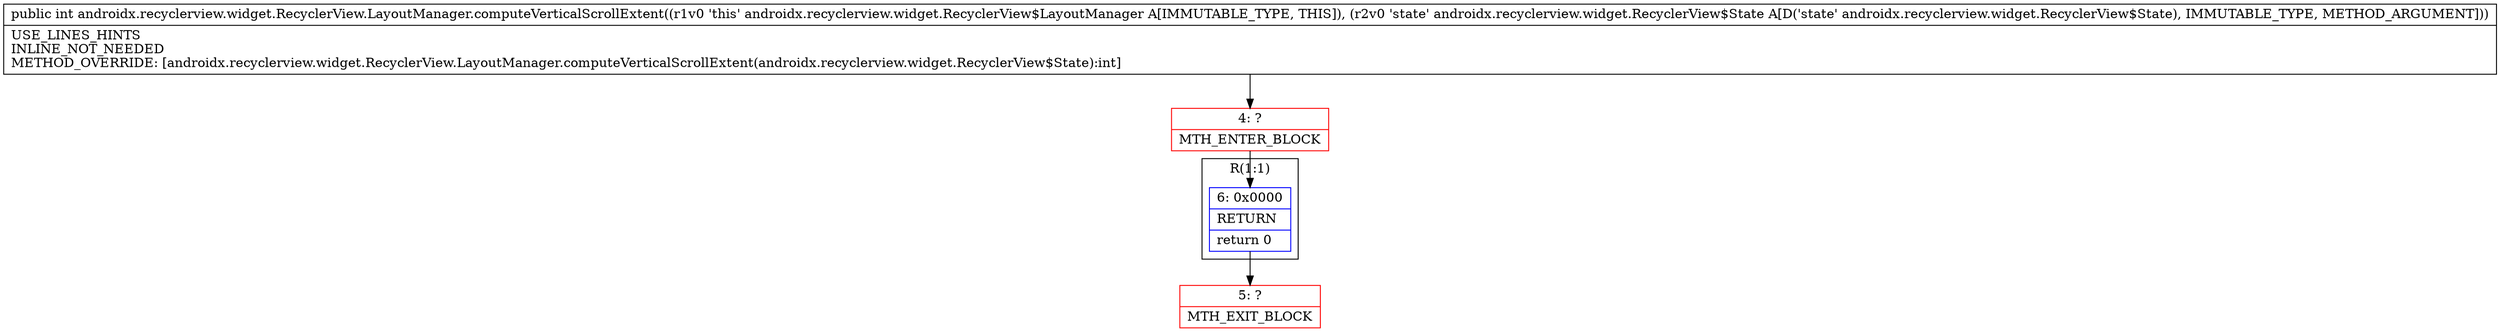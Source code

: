 digraph "CFG forandroidx.recyclerview.widget.RecyclerView.LayoutManager.computeVerticalScrollExtent(Landroidx\/recyclerview\/widget\/RecyclerView$State;)I" {
subgraph cluster_Region_117624600 {
label = "R(1:1)";
node [shape=record,color=blue];
Node_6 [shape=record,label="{6\:\ 0x0000|RETURN\l|return 0\l}"];
}
Node_4 [shape=record,color=red,label="{4\:\ ?|MTH_ENTER_BLOCK\l}"];
Node_5 [shape=record,color=red,label="{5\:\ ?|MTH_EXIT_BLOCK\l}"];
MethodNode[shape=record,label="{public int androidx.recyclerview.widget.RecyclerView.LayoutManager.computeVerticalScrollExtent((r1v0 'this' androidx.recyclerview.widget.RecyclerView$LayoutManager A[IMMUTABLE_TYPE, THIS]), (r2v0 'state' androidx.recyclerview.widget.RecyclerView$State A[D('state' androidx.recyclerview.widget.RecyclerView$State), IMMUTABLE_TYPE, METHOD_ARGUMENT]))  | USE_LINES_HINTS\lINLINE_NOT_NEEDED\lMETHOD_OVERRIDE: [androidx.recyclerview.widget.RecyclerView.LayoutManager.computeVerticalScrollExtent(androidx.recyclerview.widget.RecyclerView$State):int]\l}"];
MethodNode -> Node_4;Node_6 -> Node_5;
Node_4 -> Node_6;
}

